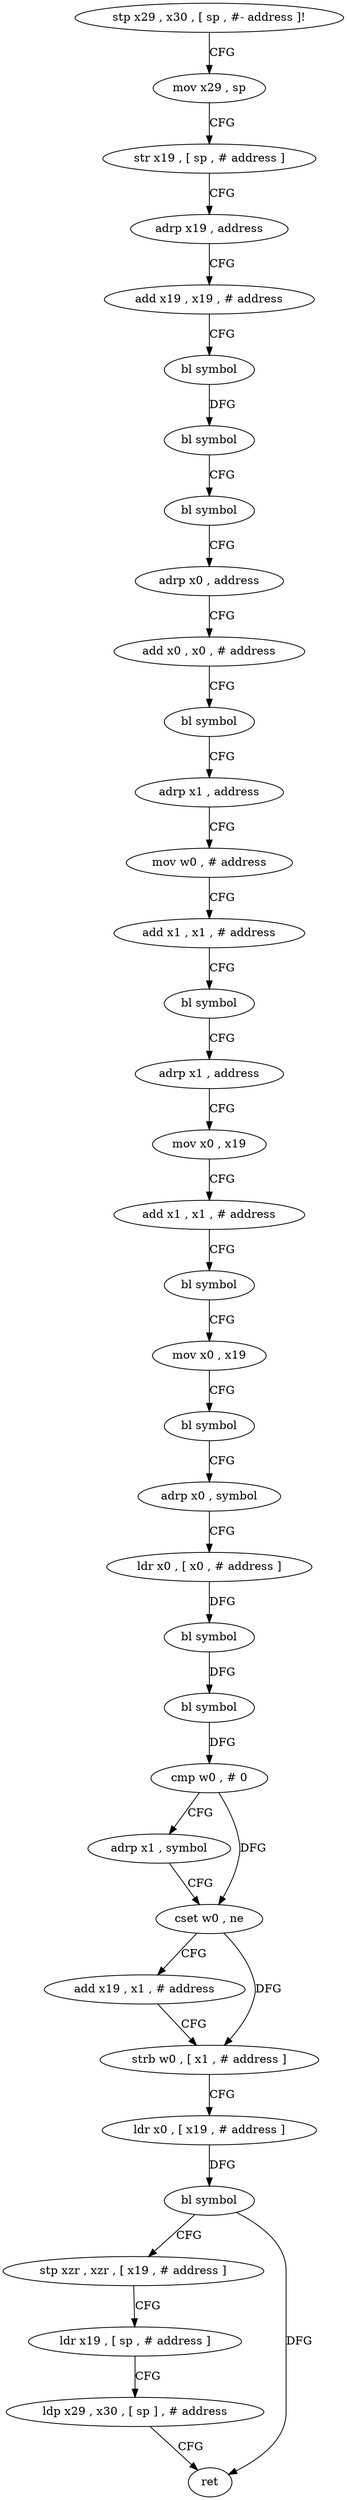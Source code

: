 digraph "func" {
"4213536" [label = "stp x29 , x30 , [ sp , #- address ]!" ]
"4213540" [label = "mov x29 , sp" ]
"4213544" [label = "str x19 , [ sp , # address ]" ]
"4213548" [label = "adrp x19 , address" ]
"4213552" [label = "add x19 , x19 , # address" ]
"4213556" [label = "bl symbol" ]
"4213560" [label = "bl symbol" ]
"4213564" [label = "bl symbol" ]
"4213568" [label = "adrp x0 , address" ]
"4213572" [label = "add x0 , x0 , # address" ]
"4213576" [label = "bl symbol" ]
"4213580" [label = "adrp x1 , address" ]
"4213584" [label = "mov w0 , # address" ]
"4213588" [label = "add x1 , x1 , # address" ]
"4213592" [label = "bl symbol" ]
"4213596" [label = "adrp x1 , address" ]
"4213600" [label = "mov x0 , x19" ]
"4213604" [label = "add x1 , x1 , # address" ]
"4213608" [label = "bl symbol" ]
"4213612" [label = "mov x0 , x19" ]
"4213616" [label = "bl symbol" ]
"4213620" [label = "adrp x0 , symbol" ]
"4213624" [label = "ldr x0 , [ x0 , # address ]" ]
"4213628" [label = "bl symbol" ]
"4213632" [label = "bl symbol" ]
"4213636" [label = "cmp w0 , # 0" ]
"4213640" [label = "adrp x1 , symbol" ]
"4213644" [label = "cset w0 , ne" ]
"4213648" [label = "add x19 , x1 , # address" ]
"4213652" [label = "strb w0 , [ x1 , # address ]" ]
"4213656" [label = "ldr x0 , [ x19 , # address ]" ]
"4213660" [label = "bl symbol" ]
"4213664" [label = "stp xzr , xzr , [ x19 , # address ]" ]
"4213668" [label = "ldr x19 , [ sp , # address ]" ]
"4213672" [label = "ldp x29 , x30 , [ sp ] , # address" ]
"4213676" [label = "ret" ]
"4213536" -> "4213540" [ label = "CFG" ]
"4213540" -> "4213544" [ label = "CFG" ]
"4213544" -> "4213548" [ label = "CFG" ]
"4213548" -> "4213552" [ label = "CFG" ]
"4213552" -> "4213556" [ label = "CFG" ]
"4213556" -> "4213560" [ label = "DFG" ]
"4213560" -> "4213564" [ label = "CFG" ]
"4213564" -> "4213568" [ label = "CFG" ]
"4213568" -> "4213572" [ label = "CFG" ]
"4213572" -> "4213576" [ label = "CFG" ]
"4213576" -> "4213580" [ label = "CFG" ]
"4213580" -> "4213584" [ label = "CFG" ]
"4213584" -> "4213588" [ label = "CFG" ]
"4213588" -> "4213592" [ label = "CFG" ]
"4213592" -> "4213596" [ label = "CFG" ]
"4213596" -> "4213600" [ label = "CFG" ]
"4213600" -> "4213604" [ label = "CFG" ]
"4213604" -> "4213608" [ label = "CFG" ]
"4213608" -> "4213612" [ label = "CFG" ]
"4213612" -> "4213616" [ label = "CFG" ]
"4213616" -> "4213620" [ label = "CFG" ]
"4213620" -> "4213624" [ label = "CFG" ]
"4213624" -> "4213628" [ label = "DFG" ]
"4213628" -> "4213632" [ label = "DFG" ]
"4213632" -> "4213636" [ label = "DFG" ]
"4213636" -> "4213640" [ label = "CFG" ]
"4213636" -> "4213644" [ label = "DFG" ]
"4213640" -> "4213644" [ label = "CFG" ]
"4213644" -> "4213648" [ label = "CFG" ]
"4213644" -> "4213652" [ label = "DFG" ]
"4213648" -> "4213652" [ label = "CFG" ]
"4213652" -> "4213656" [ label = "CFG" ]
"4213656" -> "4213660" [ label = "DFG" ]
"4213660" -> "4213664" [ label = "CFG" ]
"4213660" -> "4213676" [ label = "DFG" ]
"4213664" -> "4213668" [ label = "CFG" ]
"4213668" -> "4213672" [ label = "CFG" ]
"4213672" -> "4213676" [ label = "CFG" ]
}
